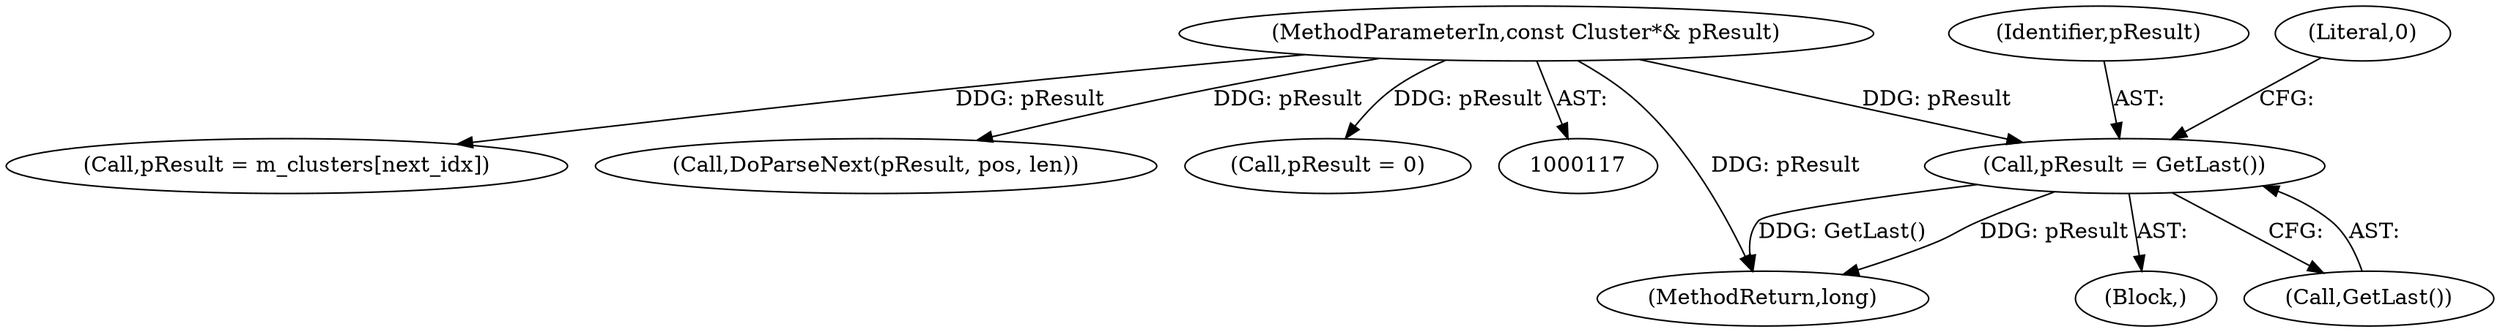 digraph "0_Android_cc274e2abe8b2a6698a5c47d8aa4bb45f1f9538d_55@pointer" {
"1000187" [label="(Call,pResult = GetLast())"];
"1000119" [label="(MethodParameterIn,const Cluster*& pResult)"];
"1000438" [label="(MethodReturn,long)"];
"1000161" [label="(Call,pResult = m_clusters[next_idx])"];
"1000188" [label="(Identifier,pResult)"];
"1000191" [label="(Literal,0)"];
"1000428" [label="(Call,DoParseNext(pResult, pos, len))"];
"1000187" [label="(Call,pResult = GetLast())"];
"1000139" [label="(Block,)"];
"1000119" [label="(MethodParameterIn,const Cluster*& pResult)"];
"1000189" [label="(Call,GetLast())"];
"1000130" [label="(Call,pResult = 0)"];
"1000187" -> "1000139"  [label="AST: "];
"1000187" -> "1000189"  [label="CFG: "];
"1000188" -> "1000187"  [label="AST: "];
"1000189" -> "1000187"  [label="AST: "];
"1000191" -> "1000187"  [label="CFG: "];
"1000187" -> "1000438"  [label="DDG: pResult"];
"1000187" -> "1000438"  [label="DDG: GetLast()"];
"1000119" -> "1000187"  [label="DDG: pResult"];
"1000119" -> "1000117"  [label="AST: "];
"1000119" -> "1000438"  [label="DDG: pResult"];
"1000119" -> "1000130"  [label="DDG: pResult"];
"1000119" -> "1000161"  [label="DDG: pResult"];
"1000119" -> "1000428"  [label="DDG: pResult"];
}
